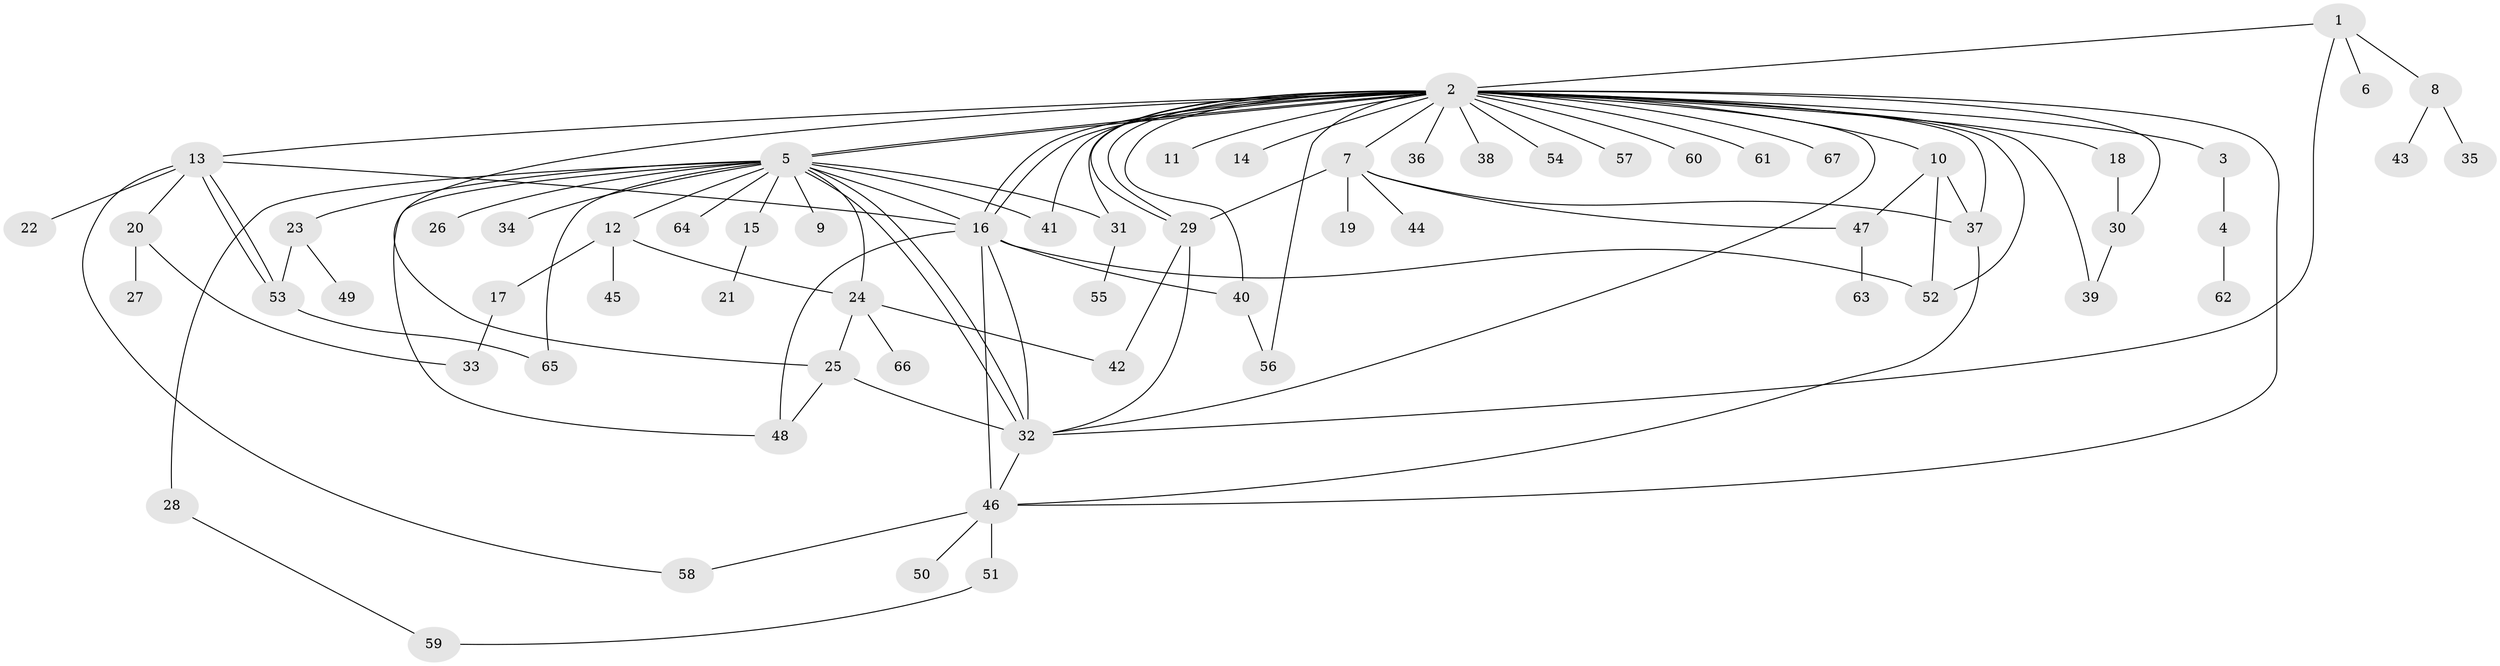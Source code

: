 // Generated by graph-tools (version 1.1) at 2025/25/03/09/25 03:25:55]
// undirected, 67 vertices, 103 edges
graph export_dot {
graph [start="1"]
  node [color=gray90,style=filled];
  1;
  2;
  3;
  4;
  5;
  6;
  7;
  8;
  9;
  10;
  11;
  12;
  13;
  14;
  15;
  16;
  17;
  18;
  19;
  20;
  21;
  22;
  23;
  24;
  25;
  26;
  27;
  28;
  29;
  30;
  31;
  32;
  33;
  34;
  35;
  36;
  37;
  38;
  39;
  40;
  41;
  42;
  43;
  44;
  45;
  46;
  47;
  48;
  49;
  50;
  51;
  52;
  53;
  54;
  55;
  56;
  57;
  58;
  59;
  60;
  61;
  62;
  63;
  64;
  65;
  66;
  67;
  1 -- 2;
  1 -- 6;
  1 -- 8;
  1 -- 32;
  2 -- 3;
  2 -- 5;
  2 -- 5;
  2 -- 7;
  2 -- 10;
  2 -- 11;
  2 -- 13;
  2 -- 14;
  2 -- 16;
  2 -- 16;
  2 -- 18;
  2 -- 25;
  2 -- 29;
  2 -- 29;
  2 -- 30;
  2 -- 31;
  2 -- 32;
  2 -- 36;
  2 -- 37;
  2 -- 38;
  2 -- 39;
  2 -- 40;
  2 -- 41;
  2 -- 46;
  2 -- 52;
  2 -- 54;
  2 -- 56;
  2 -- 57;
  2 -- 60;
  2 -- 61;
  2 -- 67;
  3 -- 4;
  4 -- 62;
  5 -- 9;
  5 -- 12;
  5 -- 15;
  5 -- 16;
  5 -- 23;
  5 -- 24;
  5 -- 26;
  5 -- 28;
  5 -- 31;
  5 -- 32;
  5 -- 32;
  5 -- 34;
  5 -- 41;
  5 -- 48;
  5 -- 64;
  5 -- 65;
  7 -- 19;
  7 -- 29;
  7 -- 37;
  7 -- 44;
  7 -- 47;
  8 -- 35;
  8 -- 43;
  10 -- 37;
  10 -- 47;
  10 -- 52;
  12 -- 17;
  12 -- 24;
  12 -- 45;
  13 -- 16;
  13 -- 20;
  13 -- 22;
  13 -- 53;
  13 -- 53;
  13 -- 58;
  15 -- 21;
  16 -- 32;
  16 -- 40;
  16 -- 46;
  16 -- 48;
  16 -- 52;
  17 -- 33;
  18 -- 30;
  20 -- 27;
  20 -- 33;
  23 -- 49;
  23 -- 53;
  24 -- 25;
  24 -- 42;
  24 -- 66;
  25 -- 32;
  25 -- 48;
  28 -- 59;
  29 -- 32;
  29 -- 42;
  30 -- 39;
  31 -- 55;
  32 -- 46;
  37 -- 46;
  40 -- 56;
  46 -- 50;
  46 -- 51;
  46 -- 58;
  47 -- 63;
  51 -- 59;
  53 -- 65;
}

